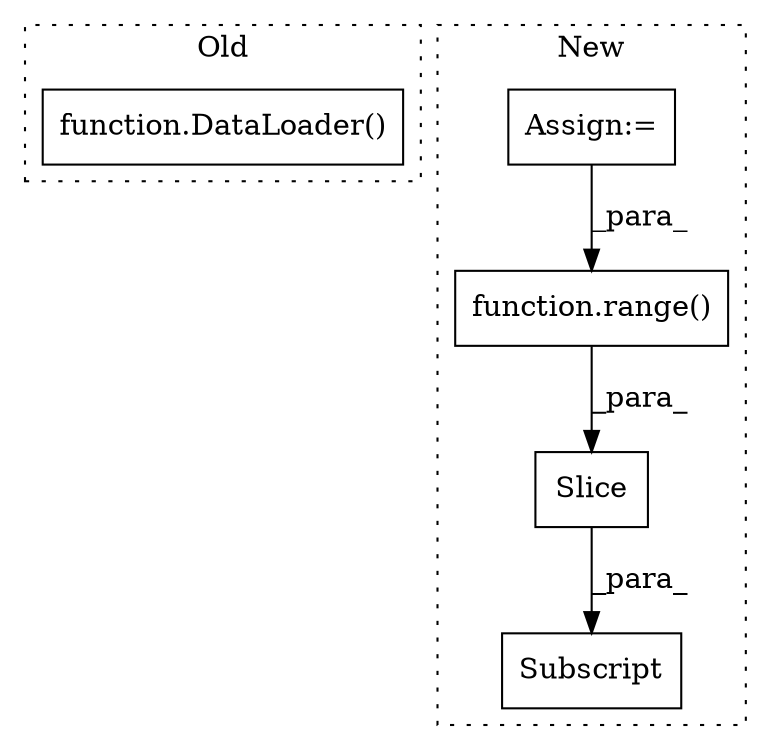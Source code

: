 digraph G {
subgraph cluster0 {
1 [label="function.DataLoader()" a="75" s="6987,7005" l="11,54" shape="box"];
label = "Old";
style="dotted";
}
subgraph cluster1 {
2 [label="Slice" a="80" s="7843" l="9" shape="box"];
3 [label="Subscript" a="63" s="7834,0" l="19,0" shape="box"];
4 [label="function.range()" a="75" s="7597,7613" l="6,1" shape="box"];
5 [label="Assign:=" a="68" s="7496" l="3" shape="box"];
label = "New";
style="dotted";
}
2 -> 3 [label="_para_"];
4 -> 2 [label="_para_"];
5 -> 4 [label="_para_"];
}
